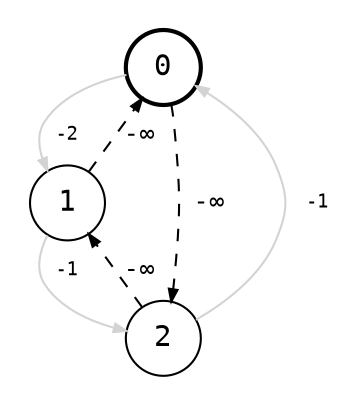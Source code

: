 digraph {
    node [shape=circle, fontname="monospace", fixedsize=true, width=0.5];
    edge [arrowsize=0.6, fontname="monospace", fontsize=9];
    layout=dot;
    pad=0.2;
    ranksep=0.2;

    0 [style=bold];

    0 -> 1 [label=" -2", color=lightgray];
    1 -> 2 [label=" -1", color=lightgray];
    2 -> 0 [label="  -1", color=lightgray];

    0 -> 2 [label=" -∞ ", style=dashed, fontsize=12];
    1 -> 0 [label="-∞ ", style=dashed, fontsize=12];
    2 -> 1 [label="-∞ ", style=dashed, fontsize=12];
}